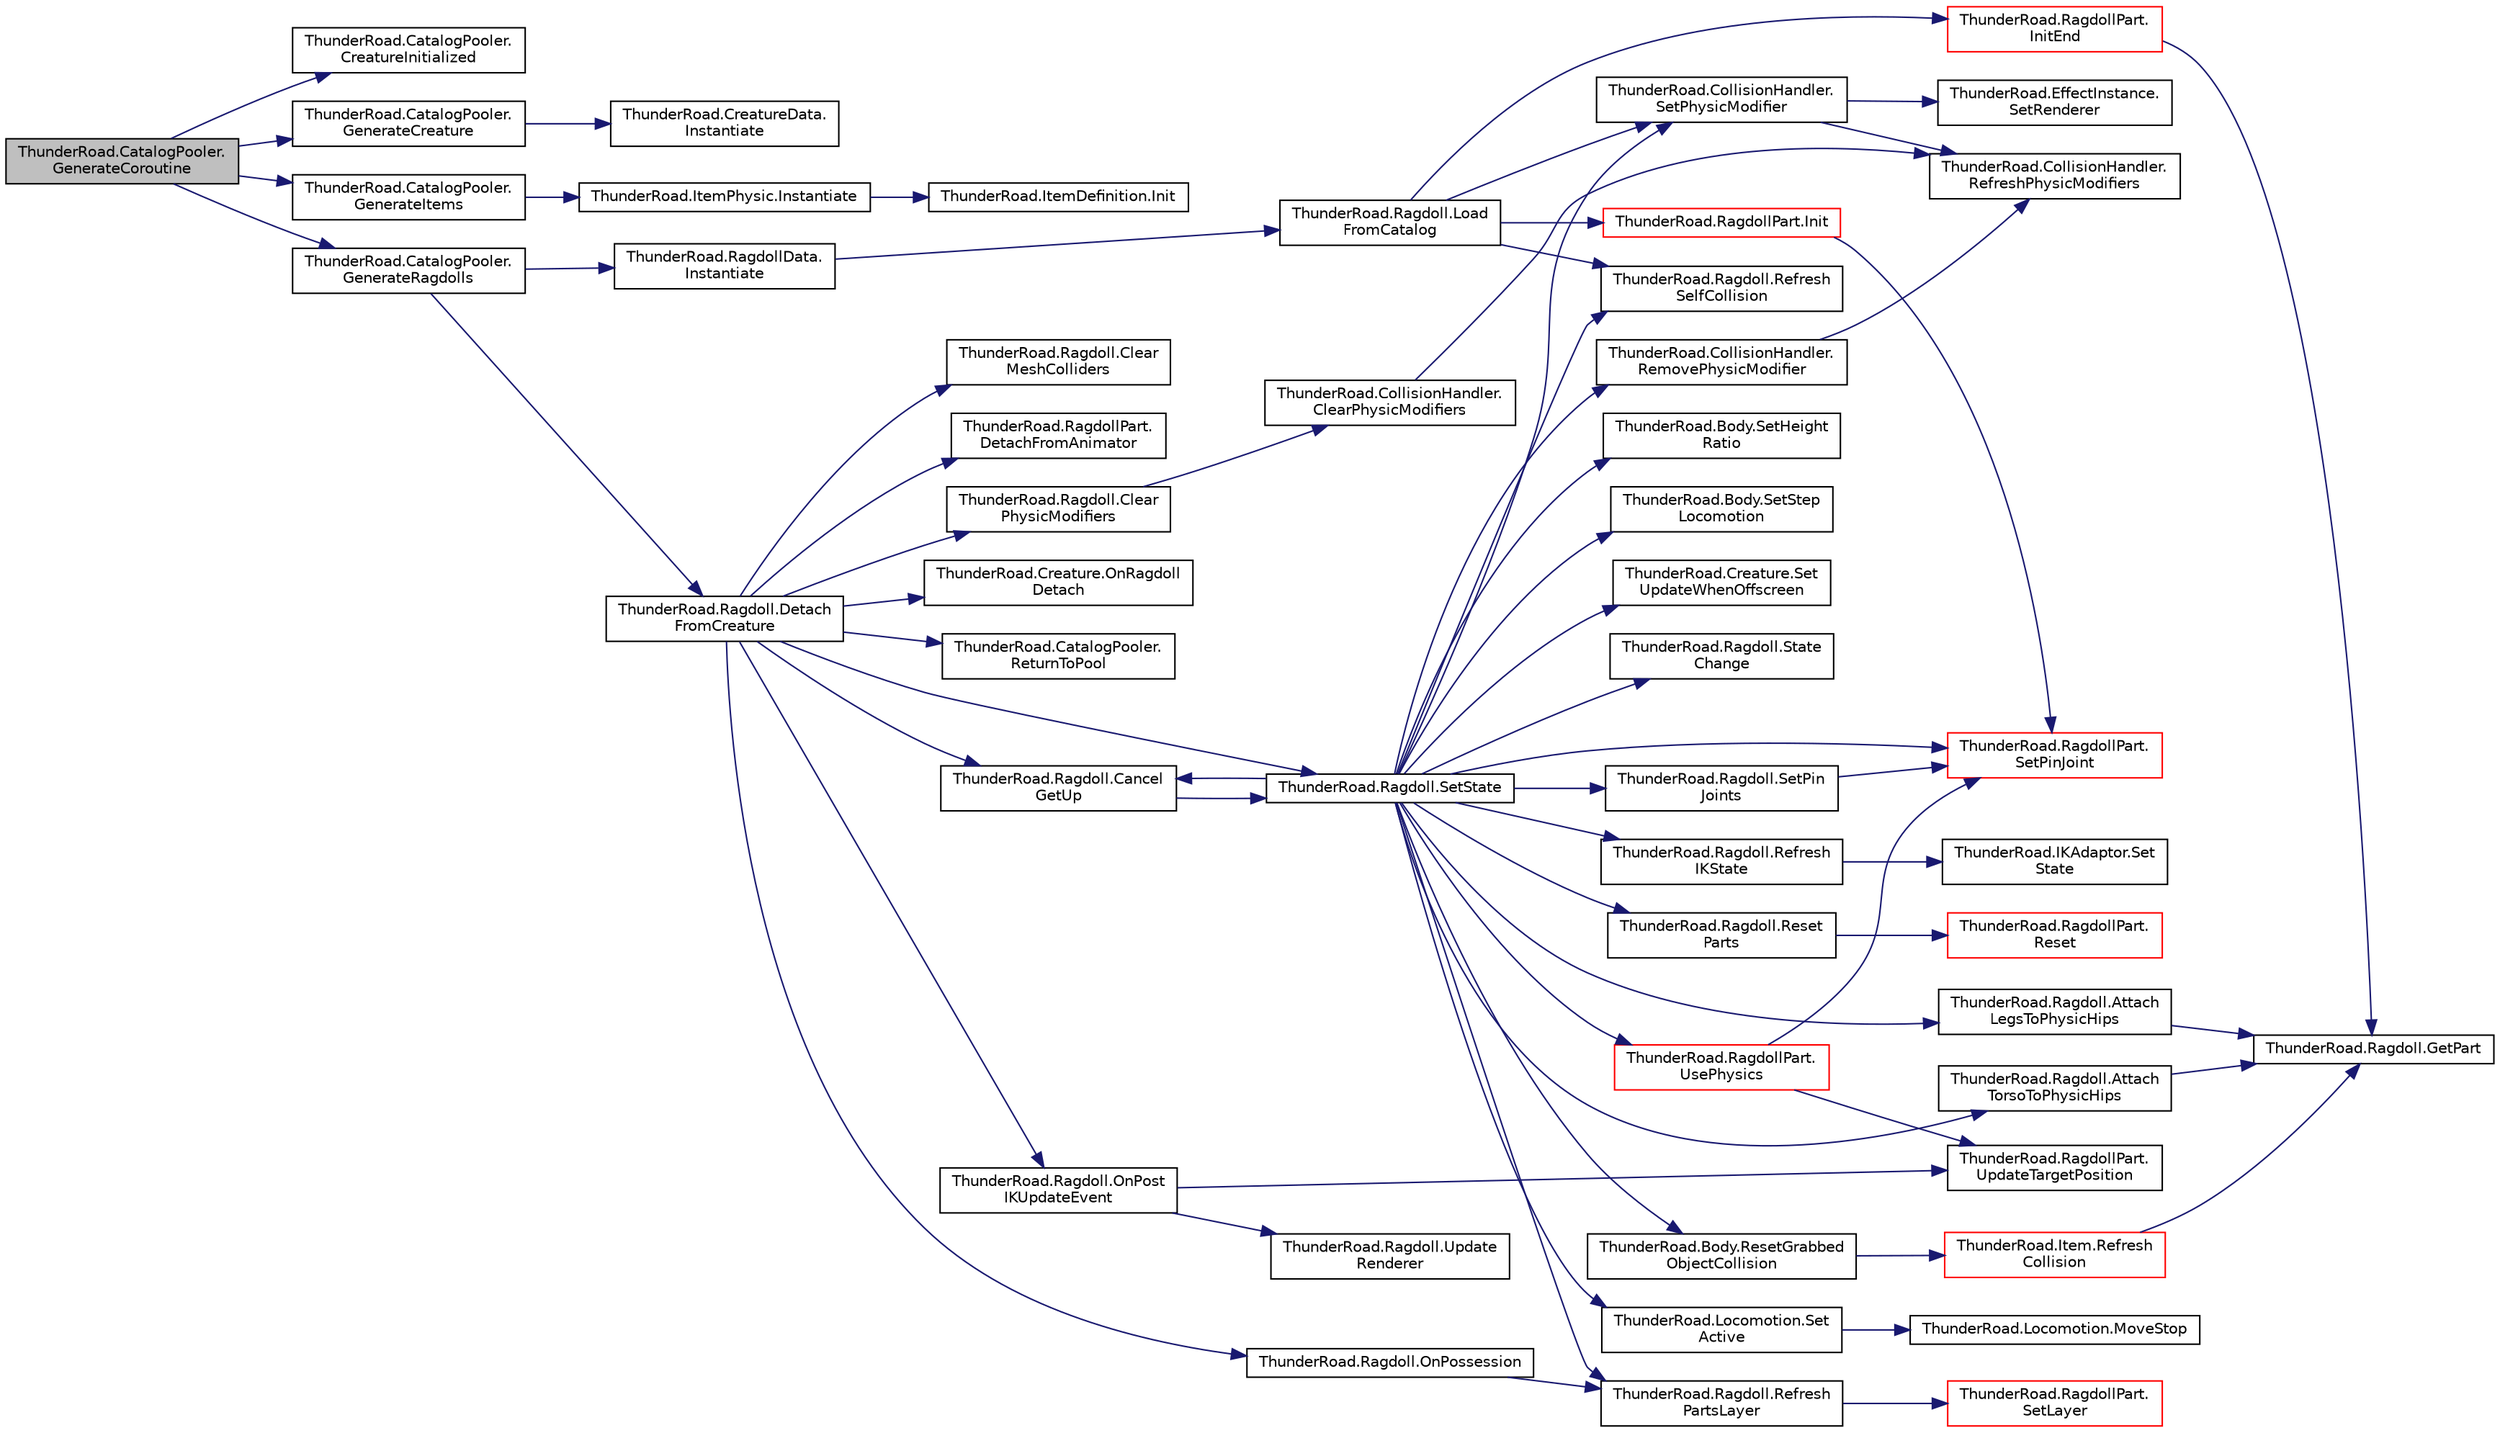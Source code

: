 digraph "ThunderRoad.CatalogPooler.GenerateCoroutine"
{
 // LATEX_PDF_SIZE
  edge [fontname="Helvetica",fontsize="10",labelfontname="Helvetica",labelfontsize="10"];
  node [fontname="Helvetica",fontsize="10",shape=record];
  rankdir="LR";
  Node1 [label="ThunderRoad.CatalogPooler.\lGenerateCoroutine",height=0.2,width=0.4,color="black", fillcolor="grey75", style="filled", fontcolor="black",tooltip="Generates the coroutine."];
  Node1 -> Node2 [color="midnightblue",fontsize="10",style="solid",fontname="Helvetica"];
  Node2 [label="ThunderRoad.CatalogPooler.\lCreatureInitialized",height=0.2,width=0.4,color="black", fillcolor="white", style="filled",URL="$class_thunder_road_1_1_catalog_pooler.html#a06f430d0b5e67369f4bbbb11c0b716ac",tooltip="Creatures the initialized."];
  Node1 -> Node3 [color="midnightblue",fontsize="10",style="solid",fontname="Helvetica"];
  Node3 [label="ThunderRoad.CatalogPooler.\lGenerateCreature",height=0.2,width=0.4,color="black", fillcolor="white", style="filled",URL="$class_thunder_road_1_1_catalog_pooler.html#aa37e79dd90e6284b46ebb0c425e43234",tooltip="Generates the creature."];
  Node3 -> Node4 [color="midnightblue",fontsize="10",style="solid",fontname="Helvetica"];
  Node4 [label="ThunderRoad.CreatureData.\lInstantiate",height=0.2,width=0.4,color="black", fillcolor="white", style="filled",URL="$class_thunder_road_1_1_creature_data.html#a3386b3349065b0421be01c5e15d64baa",tooltip="Instantiates the specified parent."];
  Node1 -> Node5 [color="midnightblue",fontsize="10",style="solid",fontname="Helvetica"];
  Node5 [label="ThunderRoad.CatalogPooler.\lGenerateItems",height=0.2,width=0.4,color="black", fillcolor="white", style="filled",URL="$class_thunder_road_1_1_catalog_pooler.html#ac0b7a4fa43bb9c6e3b8b8dc3e01566a5",tooltip="Generates the items."];
  Node5 -> Node6 [color="midnightblue",fontsize="10",style="solid",fontname="Helvetica"];
  Node6 [label="ThunderRoad.ItemPhysic.Instantiate",height=0.2,width=0.4,color="black", fillcolor="white", style="filled",URL="$class_thunder_road_1_1_item_physic.html#aeb883bbfe8b0a46817bd84c9c2f6b43e",tooltip="Instantiates the specified parent."];
  Node6 -> Node7 [color="midnightblue",fontsize="10",style="solid",fontname="Helvetica"];
  Node7 [label="ThunderRoad.ItemDefinition.Init",height=0.2,width=0.4,color="black", fillcolor="white", style="filled",URL="$class_thunder_road_1_1_item_definition.html#a784eaf8fb30a885f14d6b2acb34cd51b",tooltip="Initializes this instance."];
  Node1 -> Node8 [color="midnightblue",fontsize="10",style="solid",fontname="Helvetica"];
  Node8 [label="ThunderRoad.CatalogPooler.\lGenerateRagdolls",height=0.2,width=0.4,color="black", fillcolor="white", style="filled",URL="$class_thunder_road_1_1_catalog_pooler.html#a0ea002eafd93f020dc1a23ab62ab6d40",tooltip="Generates the ragdolls."];
  Node8 -> Node9 [color="midnightblue",fontsize="10",style="solid",fontname="Helvetica"];
  Node9 [label="ThunderRoad.Ragdoll.Detach\lFromCreature",height=0.2,width=0.4,color="black", fillcolor="white", style="filled",URL="$class_thunder_road_1_1_ragdoll.html#a2e2236043f74c1e5aa4ce31deb5514c0",tooltip="Detaches from creature."];
  Node9 -> Node10 [color="midnightblue",fontsize="10",style="solid",fontname="Helvetica"];
  Node10 [label="ThunderRoad.Ragdoll.Cancel\lGetUp",height=0.2,width=0.4,color="black", fillcolor="white", style="filled",URL="$class_thunder_road_1_1_ragdoll.html#a610ecf254c36c8406ec58cdb10c2d186",tooltip="Cancels the get up."];
  Node10 -> Node11 [color="midnightblue",fontsize="10",style="solid",fontname="Helvetica"];
  Node11 [label="ThunderRoad.Ragdoll.SetState",height=0.2,width=0.4,color="black", fillcolor="white", style="filled",URL="$class_thunder_road_1_1_ragdoll.html#abaf0aa19c9d52673dab97571d5c8a6bb",tooltip="Sets the state."];
  Node11 -> Node12 [color="midnightblue",fontsize="10",style="solid",fontname="Helvetica"];
  Node12 [label="ThunderRoad.Ragdoll.Attach\lLegsToPhysicHips",height=0.2,width=0.4,color="black", fillcolor="white", style="filled",URL="$class_thunder_road_1_1_ragdoll.html#aae485214f61f6621115b297768be6cb0",tooltip="Attaches the legs to physic hips."];
  Node12 -> Node13 [color="midnightblue",fontsize="10",style="solid",fontname="Helvetica"];
  Node13 [label="ThunderRoad.Ragdoll.GetPart",height=0.2,width=0.4,color="black", fillcolor="white", style="filled",URL="$class_thunder_road_1_1_ragdoll.html#a63bb50459ca0652451c1aef3fc8155cb",tooltip="Gets the part."];
  Node11 -> Node14 [color="midnightblue",fontsize="10",style="solid",fontname="Helvetica"];
  Node14 [label="ThunderRoad.Ragdoll.Attach\lTorsoToPhysicHips",height=0.2,width=0.4,color="black", fillcolor="white", style="filled",URL="$class_thunder_road_1_1_ragdoll.html#ae5d17dc6143f0c66d2fc2927a9f0c7c2",tooltip="Attaches the torso to physic hips."];
  Node14 -> Node13 [color="midnightblue",fontsize="10",style="solid",fontname="Helvetica"];
  Node11 -> Node10 [color="midnightblue",fontsize="10",style="solid",fontname="Helvetica"];
  Node11 -> Node15 [color="midnightblue",fontsize="10",style="solid",fontname="Helvetica"];
  Node15 [label="ThunderRoad.Ragdoll.Refresh\lIKState",height=0.2,width=0.4,color="black", fillcolor="white", style="filled",URL="$class_thunder_road_1_1_ragdoll.html#a4a2919a73a4b441770329465e888fefa",tooltip="Refreshes the state of the ik."];
  Node15 -> Node16 [color="midnightblue",fontsize="10",style="solid",fontname="Helvetica"];
  Node16 [label="ThunderRoad.IKAdaptor.Set\lState",height=0.2,width=0.4,color="black", fillcolor="white", style="filled",URL="$class_thunder_road_1_1_i_k_adaptor.html#ac6aad81cc98d5bf27f06f05186ba9139",tooltip="Sets the state."];
  Node11 -> Node17 [color="midnightblue",fontsize="10",style="solid",fontname="Helvetica"];
  Node17 [label="ThunderRoad.Ragdoll.Refresh\lPartsLayer",height=0.2,width=0.4,color="black", fillcolor="white", style="filled",URL="$class_thunder_road_1_1_ragdoll.html#a719a7e98fd6b50c533792238826b5fa8",tooltip="Refreshes the parts layer."];
  Node17 -> Node18 [color="midnightblue",fontsize="10",style="solid",fontname="Helvetica"];
  Node18 [label="ThunderRoad.RagdollPart.\lSetLayer",height=0.2,width=0.4,color="red", fillcolor="white", style="filled",URL="$class_thunder_road_1_1_ragdoll_part.html#af57d495ffe5341a0e37961f833a615fc",tooltip="Sets the layer."];
  Node11 -> Node20 [color="midnightblue",fontsize="10",style="solid",fontname="Helvetica"];
  Node20 [label="ThunderRoad.Ragdoll.Refresh\lSelfCollision",height=0.2,width=0.4,color="black", fillcolor="white", style="filled",URL="$class_thunder_road_1_1_ragdoll.html#abce0604b71b43c97655a3596466fd485",tooltip="Refreshes the self collision."];
  Node11 -> Node21 [color="midnightblue",fontsize="10",style="solid",fontname="Helvetica"];
  Node21 [label="ThunderRoad.CollisionHandler.\lRemovePhysicModifier",height=0.2,width=0.4,color="black", fillcolor="white", style="filled",URL="$class_thunder_road_1_1_collision_handler.html#a0c22ab9a8eb20a0e65373f111b93362c",tooltip="Removes the physic modifier."];
  Node21 -> Node22 [color="midnightblue",fontsize="10",style="solid",fontname="Helvetica"];
  Node22 [label="ThunderRoad.CollisionHandler.\lRefreshPhysicModifiers",height=0.2,width=0.4,color="black", fillcolor="white", style="filled",URL="$class_thunder_road_1_1_collision_handler.html#a9baba308d0401342c4f214a885582413",tooltip="Refreshes the physic modifiers."];
  Node11 -> Node23 [color="midnightblue",fontsize="10",style="solid",fontname="Helvetica"];
  Node23 [label="ThunderRoad.Body.ResetGrabbed\lObjectCollision",height=0.2,width=0.4,color="black", fillcolor="white", style="filled",URL="$class_thunder_road_1_1_body.html#ab1d0dcd5e0e4c172380d9e7f2ebf701d",tooltip="Resets the grabbed object collision."];
  Node23 -> Node24 [color="midnightblue",fontsize="10",style="solid",fontname="Helvetica"];
  Node24 [label="ThunderRoad.Item.Refresh\lCollision",height=0.2,width=0.4,color="red", fillcolor="white", style="filled",URL="$class_thunder_road_1_1_item.html#a6a4c857535cb043d56ddf774e1f7f390",tooltip="Refreshes the collision."];
  Node24 -> Node13 [color="midnightblue",fontsize="10",style="solid",fontname="Helvetica"];
  Node11 -> Node34 [color="midnightblue",fontsize="10",style="solid",fontname="Helvetica"];
  Node34 [label="ThunderRoad.Ragdoll.Reset\lParts",height=0.2,width=0.4,color="black", fillcolor="white", style="filled",URL="$class_thunder_road_1_1_ragdoll.html#a5fff33c54cb29b07133773f1c974d4b4",tooltip="Resets the parts."];
  Node34 -> Node35 [color="midnightblue",fontsize="10",style="solid",fontname="Helvetica"];
  Node35 [label="ThunderRoad.RagdollPart.\lReset",height=0.2,width=0.4,color="red", fillcolor="white", style="filled",URL="$class_thunder_road_1_1_ragdoll_part.html#aa974ff0b5097589cfa7b8f1cdc03431b",tooltip="Resets this instance."];
  Node11 -> Node38 [color="midnightblue",fontsize="10",style="solid",fontname="Helvetica"];
  Node38 [label="ThunderRoad.Locomotion.Set\lActive",height=0.2,width=0.4,color="black", fillcolor="white", style="filled",URL="$class_thunder_road_1_1_locomotion.html#a42376933acd3a910da0bf5ca6f8f0cff",tooltip="Sets the active."];
  Node38 -> Node39 [color="midnightblue",fontsize="10",style="solid",fontname="Helvetica"];
  Node39 [label="ThunderRoad.Locomotion.MoveStop",height=0.2,width=0.4,color="black", fillcolor="white", style="filled",URL="$class_thunder_road_1_1_locomotion.html#a0f7eff462503193dc7cc5e96a70cd5f3",tooltip="Moves the stop."];
  Node11 -> Node40 [color="midnightblue",fontsize="10",style="solid",fontname="Helvetica"];
  Node40 [label="ThunderRoad.Body.SetHeight\lRatio",height=0.2,width=0.4,color="black", fillcolor="white", style="filled",URL="$class_thunder_road_1_1_body.html#a00f22e177ab021c3f081fc1d5eef733b",tooltip="Sets the height ratio."];
  Node11 -> Node41 [color="midnightblue",fontsize="10",style="solid",fontname="Helvetica"];
  Node41 [label="ThunderRoad.CollisionHandler.\lSetPhysicModifier",height=0.2,width=0.4,color="black", fillcolor="white", style="filled",URL="$class_thunder_road_1_1_collision_handler.html#afcf812201464805f2f65e4cdc3213134",tooltip="Sets the physic modifier."];
  Node41 -> Node22 [color="midnightblue",fontsize="10",style="solid",fontname="Helvetica"];
  Node41 -> Node42 [color="midnightblue",fontsize="10",style="solid",fontname="Helvetica"];
  Node42 [label="ThunderRoad.EffectInstance.\lSetRenderer",height=0.2,width=0.4,color="black", fillcolor="white", style="filled",URL="$class_thunder_road_1_1_effect_instance.html#a298c7f8ff7afe1ea8f67044627b495e1",tooltip="Sets the renderer."];
  Node11 -> Node43 [color="midnightblue",fontsize="10",style="solid",fontname="Helvetica"];
  Node43 [label="ThunderRoad.RagdollPart.\lSetPinJoint",height=0.2,width=0.4,color="red", fillcolor="white", style="filled",URL="$class_thunder_road_1_1_ragdoll_part.html#a21d4dd742aa88857e741c620986131be",tooltip="Sets the pin joint."];
  Node11 -> Node46 [color="midnightblue",fontsize="10",style="solid",fontname="Helvetica"];
  Node46 [label="ThunderRoad.Ragdoll.SetPin\lJoints",height=0.2,width=0.4,color="black", fillcolor="white", style="filled",URL="$class_thunder_road_1_1_ragdoll.html#ad0a24bd0ceafdce99b22b714a541547e",tooltip="Sets the pin joints."];
  Node46 -> Node43 [color="midnightblue",fontsize="10",style="solid",fontname="Helvetica"];
  Node11 -> Node47 [color="midnightblue",fontsize="10",style="solid",fontname="Helvetica"];
  Node47 [label="ThunderRoad.Body.SetStep\lLocomotion",height=0.2,width=0.4,color="black", fillcolor="white", style="filled",URL="$class_thunder_road_1_1_body.html#a1e839fc506c9973e8223968aa71558ae",tooltip="Sets the step locomotion."];
  Node11 -> Node48 [color="midnightblue",fontsize="10",style="solid",fontname="Helvetica"];
  Node48 [label="ThunderRoad.Creature.Set\lUpdateWhenOffscreen",height=0.2,width=0.4,color="black", fillcolor="white", style="filled",URL="$class_thunder_road_1_1_creature.html#a5d2afee4466c232a3af2243182da6469",tooltip="Sets the update when offscreen."];
  Node11 -> Node49 [color="midnightblue",fontsize="10",style="solid",fontname="Helvetica"];
  Node49 [label="ThunderRoad.Ragdoll.State\lChange",height=0.2,width=0.4,color="black", fillcolor="white", style="filled",URL="$class_thunder_road_1_1_ragdoll.html#aacebc872342f4a8d8f7dae8185334575",tooltip="Delegate StateChange"];
  Node11 -> Node50 [color="midnightblue",fontsize="10",style="solid",fontname="Helvetica"];
  Node50 [label="ThunderRoad.RagdollPart.\lUsePhysics",height=0.2,width=0.4,color="red", fillcolor="white", style="filled",URL="$class_thunder_road_1_1_ragdoll_part.html#aafbc151528ac9b0256b7eace518fdf7f",tooltip="Uses the physics."];
  Node50 -> Node43 [color="midnightblue",fontsize="10",style="solid",fontname="Helvetica"];
  Node50 -> Node54 [color="midnightblue",fontsize="10",style="solid",fontname="Helvetica"];
  Node54 [label="ThunderRoad.RagdollPart.\lUpdateTargetPosition",height=0.2,width=0.4,color="black", fillcolor="white", style="filled",URL="$class_thunder_road_1_1_ragdoll_part.html#aabe8c8d48e10c7e89449bd1deb6bd524",tooltip="Updates the target position."];
  Node9 -> Node55 [color="midnightblue",fontsize="10",style="solid",fontname="Helvetica"];
  Node55 [label="ThunderRoad.Ragdoll.Clear\lMeshColliders",height=0.2,width=0.4,color="black", fillcolor="white", style="filled",URL="$class_thunder_road_1_1_ragdoll.html#abfa9a37f58bb05d61b869a1376412991",tooltip="Clears the mesh colliders."];
  Node9 -> Node56 [color="midnightblue",fontsize="10",style="solid",fontname="Helvetica"];
  Node56 [label="ThunderRoad.Ragdoll.Clear\lPhysicModifiers",height=0.2,width=0.4,color="black", fillcolor="white", style="filled",URL="$class_thunder_road_1_1_ragdoll.html#a177e7d54ba3e2b57002c5cd59fad33ab",tooltip="Clears the physic modifiers."];
  Node56 -> Node57 [color="midnightblue",fontsize="10",style="solid",fontname="Helvetica"];
  Node57 [label="ThunderRoad.CollisionHandler.\lClearPhysicModifiers",height=0.2,width=0.4,color="black", fillcolor="white", style="filled",URL="$class_thunder_road_1_1_collision_handler.html#aad7c842f675bc850a9fab4be9bc42aae",tooltip="Clears the physic modifiers."];
  Node57 -> Node22 [color="midnightblue",fontsize="10",style="solid",fontname="Helvetica"];
  Node9 -> Node58 [color="midnightblue",fontsize="10",style="solid",fontname="Helvetica"];
  Node58 [label="ThunderRoad.RagdollPart.\lDetachFromAnimator",height=0.2,width=0.4,color="black", fillcolor="white", style="filled",URL="$class_thunder_road_1_1_ragdoll_part.html#a8709a5ee08f176fc3f5a1c9973bb9ff2",tooltip="Detaches from animator."];
  Node9 -> Node59 [color="midnightblue",fontsize="10",style="solid",fontname="Helvetica"];
  Node59 [label="ThunderRoad.Ragdoll.OnPossession",height=0.2,width=0.4,color="black", fillcolor="white", style="filled",URL="$class_thunder_road_1_1_ragdoll.html#a4afb7c6ad2fb9b85bef64792808572c6",tooltip="Called when [possession]."];
  Node59 -> Node17 [color="midnightblue",fontsize="10",style="solid",fontname="Helvetica"];
  Node9 -> Node60 [color="midnightblue",fontsize="10",style="solid",fontname="Helvetica"];
  Node60 [label="ThunderRoad.Ragdoll.OnPost\lIKUpdateEvent",height=0.2,width=0.4,color="black", fillcolor="white", style="filled",URL="$class_thunder_road_1_1_ragdoll.html#a56b0880ed41337ad16827bad6073e832",tooltip="Called when [post ik update event]."];
  Node60 -> Node61 [color="midnightblue",fontsize="10",style="solid",fontname="Helvetica"];
  Node61 [label="ThunderRoad.Ragdoll.Update\lRenderer",height=0.2,width=0.4,color="black", fillcolor="white", style="filled",URL="$class_thunder_road_1_1_ragdoll.html#ae8f6da374622676cc9d0972dc39cfca1",tooltip="Updates the renderer."];
  Node60 -> Node54 [color="midnightblue",fontsize="10",style="solid",fontname="Helvetica"];
  Node9 -> Node62 [color="midnightblue",fontsize="10",style="solid",fontname="Helvetica"];
  Node62 [label="ThunderRoad.Creature.OnRagdoll\lDetach",height=0.2,width=0.4,color="black", fillcolor="white", style="filled",URL="$class_thunder_road_1_1_creature.html#a6a788085ee7be9c95868703a79363296",tooltip="Called when [ragdoll detach]."];
  Node9 -> Node63 [color="midnightblue",fontsize="10",style="solid",fontname="Helvetica"];
  Node63 [label="ThunderRoad.CatalogPooler.\lReturnToPool",height=0.2,width=0.4,color="black", fillcolor="white", style="filled",URL="$class_thunder_road_1_1_catalog_pooler.html#abd332139fb6f6805b5e1f900ebb2b050",tooltip="Returns to pool."];
  Node9 -> Node11 [color="midnightblue",fontsize="10",style="solid",fontname="Helvetica"];
  Node8 -> Node64 [color="midnightblue",fontsize="10",style="solid",fontname="Helvetica"];
  Node64 [label="ThunderRoad.RagdollData.\lInstantiate",height=0.2,width=0.4,color="black", fillcolor="white", style="filled",URL="$class_thunder_road_1_1_ragdoll_data.html#a9eb991d535cc2bba581060592f8de7d8",tooltip="Instantiates the specified parent."];
  Node64 -> Node65 [color="midnightblue",fontsize="10",style="solid",fontname="Helvetica"];
  Node65 [label="ThunderRoad.Ragdoll.Load\lFromCatalog",height=0.2,width=0.4,color="black", fillcolor="white", style="filled",URL="$class_thunder_road_1_1_ragdoll.html#a8c93320bad830fccbedfadb64de0c009",tooltip="Loads from catalog."];
  Node65 -> Node66 [color="midnightblue",fontsize="10",style="solid",fontname="Helvetica"];
  Node66 [label="ThunderRoad.RagdollPart.Init",height=0.2,width=0.4,color="red", fillcolor="white", style="filled",URL="$class_thunder_road_1_1_ragdoll_part.html#a1224e70607a55dbd9b5a693037a633d1",tooltip="Initializes the specified part data."];
  Node66 -> Node43 [color="midnightblue",fontsize="10",style="solid",fontname="Helvetica"];
  Node65 -> Node84 [color="midnightblue",fontsize="10",style="solid",fontname="Helvetica"];
  Node84 [label="ThunderRoad.RagdollPart.\lInitEnd",height=0.2,width=0.4,color="red", fillcolor="white", style="filled",URL="$class_thunder_road_1_1_ragdoll_part.html#a32d350a1e4ffbfd11829c8768c502b13",tooltip="Initializes the end."];
  Node84 -> Node13 [color="midnightblue",fontsize="10",style="solid",fontname="Helvetica"];
  Node65 -> Node20 [color="midnightblue",fontsize="10",style="solid",fontname="Helvetica"];
  Node65 -> Node41 [color="midnightblue",fontsize="10",style="solid",fontname="Helvetica"];
}
